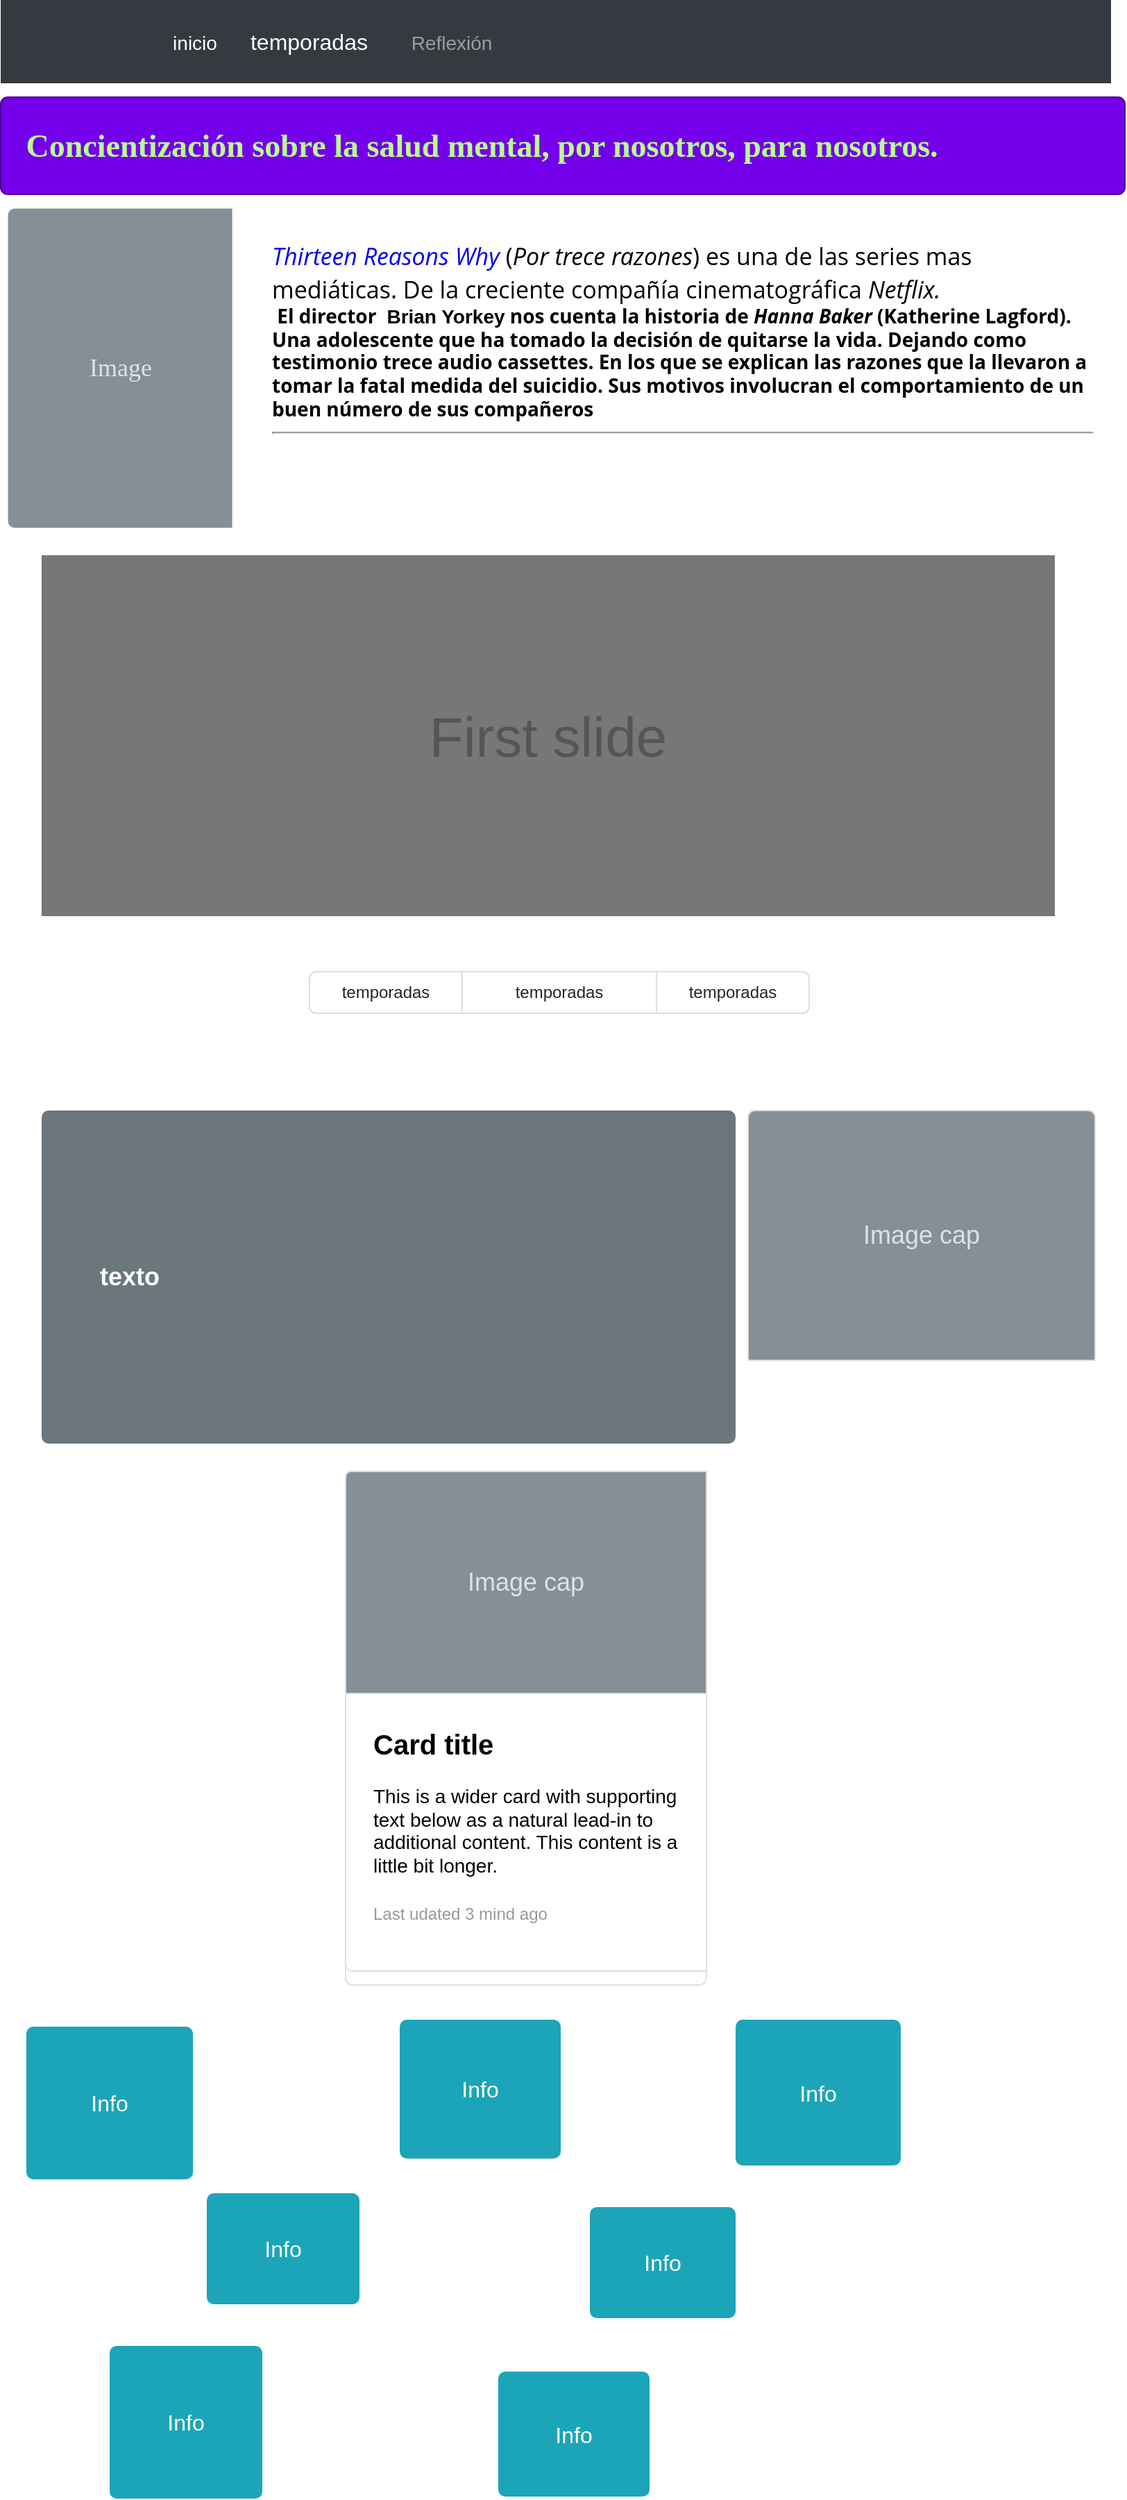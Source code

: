 <mxfile version="20.5.3" type="github" pages="2">
  <diagram id="9muTLnzjtEInMLi4u02h" name="Página-1">
    <mxGraphModel dx="1422" dy="755" grid="1" gridSize="10" guides="1" tooltips="1" connect="1" arrows="1" fold="1" page="1" pageScale="1" pageWidth="827" pageHeight="1169" math="0" shadow="0">
      <root>
        <object label="" id="0">
          <mxCell />
        </object>
        <mxCell id="1" parent="0" />
        <mxCell id="i4EwPONDSbQexWhAOyuk-8" value="&lt;a style=&quot;text-align: center; font-size: 17px; background-color: initial; box-sizing: border-box; -webkit-font-smoothing: antialiased; text-decoration-line: none; transition: color 0.1s ease-in 0s; font-family: &amp;quot;Open Sans&amp;quot;, sans-serif;&quot; href=&quot;https://www.netflix.com/mx/title/80117470&quot;&gt;&lt;em style=&quot;box-sizing: border-box; -webkit-font-smoothing: antialiased;&quot;&gt;Thirteen Reasons Why&lt;/em&gt;&lt;/a&gt;&lt;span style=&quot;text-align: center; font-size: 17px; background-color: initial; font-family: &amp;quot;Open Sans&amp;quot;, sans-serif;&quot;&gt;&amp;nbsp;(&lt;/span&gt;&lt;em style=&quot;text-align: center; font-size: 17px; background-color: initial; box-sizing: border-box; -webkit-font-smoothing: antialiased; font-family: &amp;quot;Open Sans&amp;quot;, sans-serif;&quot;&gt;Por trece razones&lt;/em&gt;&lt;span style=&quot;text-align: center; font-size: 17px; background-color: initial; font-family: &amp;quot;Open Sans&amp;quot;, sans-serif;&quot;&gt;) es una de las series mas mediáticas. De la creciente compañía cinematográfica&amp;nbsp;&lt;/span&gt;&lt;em style=&quot;text-align: center; font-size: 17px; background-color: initial; box-sizing: border-box; -webkit-font-smoothing: antialiased; font-family: &amp;quot;Open Sans&amp;quot;, sans-serif;&quot;&gt;Netflix.&lt;/em&gt;&lt;span style=&quot;text-align: center; font-size: 17px; background-color: initial; font-family: &amp;quot;Open Sans&amp;quot;, sans-serif;&quot;&gt;&amp;nbsp;&lt;/span&gt;&lt;span style=&quot;font-size: 20px;&quot;&gt;&lt;b&gt;&lt;br&gt;&lt;/b&gt;&lt;/span&gt;&lt;div style=&quot;font-family: Helvetica;&quot;&gt;&lt;b&gt;&lt;span style=&quot;font-family: &amp;quot;Open Sans&amp;quot;, sans-serif; text-align: justify;&quot;&gt;&amp;nbsp;E&lt;/span&gt;&lt;span style=&quot;font-family: &amp;quot;Open Sans&amp;quot;, sans-serif; text-align: justify;&quot;&gt;l director&amp;nbsp;&lt;/span&gt;&amp;nbsp;Brian Yorkey&lt;span style=&quot;font-family: &amp;quot;Open Sans&amp;quot;, sans-serif; text-align: justify;&quot;&gt;&amp;nbsp;nos cuenta la historia de&amp;nbsp;&lt;/span&gt;&lt;em style=&quot;box-sizing: border-box; -webkit-font-smoothing: antialiased; font-family: &amp;quot;Open Sans&amp;quot;, sans-serif; text-align: justify;&quot;&gt;Hanna Baker&amp;nbsp;&lt;/em&gt;&lt;span style=&quot;font-family: &amp;quot;Open Sans&amp;quot;, sans-serif; text-align: justify;&quot;&gt;(Katherine Lagford). Una adolescente que ha tomado la decisión de quitarse la vida. Dejando como testimonio trece audio cassettes. En los que se explican las razones que la llevaron a tomar la fatal medida del suicidio. Sus motivos involucran el comportamiento de un buen número de sus compañeros&lt;/span&gt;&lt;/b&gt;&lt;/div&gt;&lt;hr style=&quot;font-family: Helvetica;&quot;&gt;&lt;div style=&quot;font-family: Helvetica;&quot;&gt;&lt;b&gt;&lt;span style=&quot;font-family: &amp;quot;Open Sans&amp;quot;, sans-serif; text-align: justify;&quot;&gt;&amp;nbsp;&lt;/span&gt;&lt;span style=&quot;font-family: &amp;quot;Open Sans&amp;quot;, sans-serif;&quot;&gt;&lt;br&gt;&lt;/span&gt;&lt;/b&gt;&lt;/div&gt;&lt;div style=&quot;font-family: Helvetica;&quot;&gt;&lt;span style=&quot;font-family: &amp;quot;Open Sans&amp;quot;, sans-serif; font-size: 13px; text-align: justify;&quot;&gt;&lt;br&gt;&lt;/span&gt;&lt;/div&gt;&lt;div style=&quot;font-family: Helvetica; font-size: 12px;&quot;&gt;&lt;font style=&quot;font-size: 14px;&quot;&gt;&lt;span style=&quot;font-family: &amp;quot;Open Sans&amp;quot;, sans-serif; font-size: 13px; text-align: justify;&quot;&gt;&lt;br&gt;&lt;/span&gt;&lt;/font&gt;&lt;/div&gt;&lt;div style=&quot;font-family: Helvetica; font-size: 12px;&quot;&gt;&lt;font style=&quot;font-size: 14px;&quot;&gt;&lt;span style=&quot;font-family: &amp;quot;Open Sans&amp;quot;, sans-serif; font-size: 13px; text-align: justify;&quot;&gt;&lt;br&gt;&lt;/span&gt;&lt;/font&gt;&lt;/div&gt;" style="html=1;shadow=0;dashed=0;shape=mxgraph.bootstrap.rrect;rSize=5;strokeColor=#DFDFDF;html=1;whiteSpace=wrap;fillColor=#ffffff;fontColor=#000000;verticalAlign=top;align=left;spacing=20;fontSize=14;spacingLeft=170;labelBackgroundColor=none;labelBorderColor=none;strokeWidth=0;fontFamily=Comic Sans MS;" parent="1" vertex="1">
          <mxGeometry x="16.5" y="150" width="800" height="220" as="geometry" />
        </mxCell>
        <mxCell id="i4EwPONDSbQexWhAOyuk-9" value="Image" style="html=1;shadow=0;dashed=0;shape=mxgraph.bootstrap.leftButton;rSize=5;perimeter=none;whiteSpace=wrap;fillColor=#868E96;strokeColor=#DFDFDF;fontColor=#DEE2E6;resizeWidth=1;fontSize=18;labelBackgroundColor=none;labelBorderColor=none;strokeWidth=0;fontFamily=Comic Sans MS;" parent="i4EwPONDSbQexWhAOyuk-8" vertex="1">
          <mxGeometry width="161.533" height="230" relative="1" as="geometry" />
        </mxCell>
        <mxCell id="rsIkgNMO5idsfVNRgYzb-2" value="&amp;nbsp; &amp;nbsp; &amp;nbsp; &amp;nbsp; &amp;nbsp; &amp;nbsp; &amp;nbsp; &amp;nbsp; &amp;nbsp; &amp;nbsp; &amp;nbsp; &amp;nbsp; &amp;nbsp; &amp;nbsp; &amp;nbsp; &amp;nbsp; &amp;nbsp; &amp;nbsp; &amp;nbsp;temporadas" style="html=1;shadow=0;dashed=0;fillColor=#343A40;strokeColor=none;fontSize=16;fontColor=#ffffff;align=left;spacing=15;" parent="1" vertex="1">
          <mxGeometry x="11.5" width="800" height="60" as="geometry" />
        </mxCell>
        <mxCell id="rsIkgNMO5idsfVNRgYzb-3" value="inicio" style="fillColor=none;strokeColor=none;fontSize=14;fontColor=#ffffff;align=center;" parent="rsIkgNMO5idsfVNRgYzb-2" vertex="1">
          <mxGeometry width="100" height="40" relative="1" as="geometry">
            <mxPoint x="90" y="10" as="offset" />
          </mxGeometry>
        </mxCell>
        <mxCell id="rsIkgNMO5idsfVNRgYzb-5" value="Reflexión" style="fillColor=none;strokeColor=none;fontSize=14;fontColor=#9A9DA0;align=center;spacingRight=0;" parent="rsIkgNMO5idsfVNRgYzb-2" vertex="1">
          <mxGeometry width="90" height="40" relative="1" as="geometry">
            <mxPoint x="280" y="10" as="offset" />
          </mxGeometry>
        </mxCell>
        <mxCell id="i4EwPONDSbQexWhAOyuk-3" value="&lt;h2&gt;&lt;font face=&quot;Comic Sans MS&quot; style=&quot;font-size: 23px;&quot;&gt;&amp;nbsp;Concientización sobre la salud mental, por nosotros, para nosotros.&lt;/font&gt;&lt;/h2&gt;" style="html=1;shadow=0;dashed=0;shape=mxgraph.bootstrap.rrect;rSize=5;strokeColor=#480091;strokeWidth=1;fillColor=#7400EB;fontColor=#B9FF92;whiteSpace=wrap;align=left;verticalAlign=middle;spacingLeft=10;fontFamily=Georgia;" parent="1" vertex="1">
          <mxGeometry x="11.5" y="70" width="810" height="70" as="geometry" />
        </mxCell>
        <mxCell id="3gHUVVJZgr_fwIQPrtFO-1" value="First slide" style="html=1;shadow=0;dashed=0;strokeColor=none;strokeWidth=1;fillColor=#777777;fontColor=#555555;whiteSpace=wrap;align=center;verticalAlign=middle;fontStyle=0;fontSize=40;" parent="1" vertex="1">
          <mxGeometry x="41" y="400" width="730" height="260" as="geometry" />
        </mxCell>
        <mxCell id="3gHUVVJZgr_fwIQPrtFO-3" value="" style="html=1;shadow=0;dashed=0;shape=mxgraph.bootstrap.rrect;rSize=5;strokeColor=#DFDFDF;html=1;whiteSpace=wrap;fillColor=#ffffff;fontColor=#212529;" parent="1" vertex="1">
          <mxGeometry x="234" y="700" width="360" height="30" as="geometry" />
        </mxCell>
        <mxCell id="3gHUVVJZgr_fwIQPrtFO-4" value="temporadas" style="strokeColor=inherit;fillColor=inherit;gradientColor=inherit;fontColor=inherit;html=1;shadow=0;dashed=0;shape=mxgraph.bootstrap.leftButton;rSize=5;perimeter=none;whiteSpace=wrap;resizeHeight=1;" parent="3gHUVVJZgr_fwIQPrtFO-3" vertex="1">
          <mxGeometry width="110" height="30" relative="1" as="geometry" />
        </mxCell>
        <mxCell id="3gHUVVJZgr_fwIQPrtFO-5" value="temporadas" style="strokeColor=inherit;fillColor=inherit;gradientColor=inherit;fontColor=inherit;html=1;shadow=0;dashed=0;perimeter=none;whiteSpace=wrap;resizeHeight=1;" parent="3gHUVVJZgr_fwIQPrtFO-3" vertex="1">
          <mxGeometry width="140" height="30" relative="1" as="geometry">
            <mxPoint x="110" as="offset" />
          </mxGeometry>
        </mxCell>
        <mxCell id="3gHUVVJZgr_fwIQPrtFO-6" value="temporadas" style="strokeColor=inherit;fillColor=inherit;gradientColor=inherit;fontColor=inherit;html=1;shadow=0;dashed=0;shape=mxgraph.bootstrap.rightButton;rSize=5;perimeter=none;whiteSpace=wrap;resizeHeight=1;" parent="3gHUVVJZgr_fwIQPrtFO-3" vertex="1">
          <mxGeometry x="1" width="110" height="30" relative="1" as="geometry">
            <mxPoint x="-110" as="offset" />
          </mxGeometry>
        </mxCell>
        <mxCell id="3gHUVVJZgr_fwIQPrtFO-7" value="Some quick example text to build on the card title and make up the bulk of the card&#39;s content." style="html=1;shadow=0;dashed=0;shape=mxgraph.bootstrap.rrect;rSize=5;strokeColor=#DFDFDF;html=1;whiteSpace=wrap;fillColor=#ffffff;fontColor=#000000;verticalAlign=bottom;align=left;spacing=20;fontSize=14;" parent="1" vertex="1">
          <mxGeometry x="550" y="800" width="250" height="180" as="geometry" />
        </mxCell>
        <mxCell id="3gHUVVJZgr_fwIQPrtFO-8" value="Image cap" style="html=1;shadow=0;dashed=0;shape=mxgraph.bootstrap.topButton;rSize=5;perimeter=none;whiteSpace=wrap;fillColor=#868E96;strokeColor=#DFDFDF;fontColor=#DEE2E6;resizeWidth=1;fontSize=18;" parent="3gHUVVJZgr_fwIQPrtFO-7" vertex="1">
          <mxGeometry width="250" height="180" relative="1" as="geometry" />
        </mxCell>
        <mxCell id="3gHUVVJZgr_fwIQPrtFO-9" value="&amp;nbsp; &amp;nbsp; &amp;nbsp; texto" style="html=1;shadow=0;dashed=0;shape=mxgraph.bootstrap.rrect;rSize=5;strokeColor=none;strokeWidth=1;fillColor=#6C767D;fontColor=#FFFFFF;whiteSpace=wrap;align=left;verticalAlign=middle;spacingLeft=10;fontStyle=1;fontSize=18;" parent="1" vertex="1">
          <mxGeometry x="41" y="800" width="500" height="240" as="geometry" />
        </mxCell>
        <mxCell id="3gHUVVJZgr_fwIQPrtFO-10" value="" style="html=1;shadow=0;dashed=0;shape=mxgraph.bootstrap.rrect;rSize=5;strokeColor=#DFDFDF;html=1;whiteSpace=wrap;fillColor=#ffffff;" parent="1" vertex="1">
          <mxGeometry x="260" y="1060" width="260" height="370" as="geometry" />
        </mxCell>
        <mxCell id="3gHUVVJZgr_fwIQPrtFO-11" value="&lt;b&gt;&lt;font style=&quot;font-size: 20px&quot;&gt;Card title&lt;/font&gt;&lt;/b&gt;&lt;br&gt;&lt;br&gt;This is a wider card with supporting text below as a natural lead-in to additional content. This content is a little bit longer.&lt;br&gt;&lt;br&gt;&lt;font color=&quot;#999999&quot; style=&quot;font-size: 12px&quot;&gt;Last udated 3 mind ago&lt;/font&gt;" style="html=1;shadow=0;dashed=0;shape=mxgraph.bootstrap.leftButton;rSize=5;strokeColor=#DFDFDF;html=1;whiteSpace=wrap;fillColor=#ffffff;fontColor=#000000;verticalAlign=top;align=left;spacing=20;spacingBottom=0;fontSize=14;spacingTop=160;" parent="3gHUVVJZgr_fwIQPrtFO-10" vertex="1">
          <mxGeometry width="260" height="360" relative="1" as="geometry" />
        </mxCell>
        <mxCell id="3gHUVVJZgr_fwIQPrtFO-12" value="Image cap" style="html=1;shadow=0;dashed=0;shape=mxgraph.basic.corner_round_rect;dx=2;perimeter=none;whiteSpace=wrap;fillColor=#868E96;strokeColor=#DFDFDF;fontColor=#DEE2E6;resizeWidth=1;fontSize=18;" parent="3gHUVVJZgr_fwIQPrtFO-11" vertex="1">
          <mxGeometry width="260" height="160" relative="1" as="geometry" />
        </mxCell>
        <mxCell id="3gHUVVJZgr_fwIQPrtFO-29" value="Info" style="html=1;shadow=0;dashed=0;shape=mxgraph.bootstrap.rrect;rSize=5;strokeColor=none;strokeWidth=1;fillColor=#1CA5B8;fontColor=#FFFFFF;whiteSpace=wrap;align=center;verticalAlign=middle;spacingLeft=0;fontStyle=0;fontSize=16;spacing=5;" parent="1" vertex="1">
          <mxGeometry x="90" y="1690" width="110" height="110" as="geometry" />
        </mxCell>
        <mxCell id="3gHUVVJZgr_fwIQPrtFO-32" value="Info" style="html=1;shadow=0;dashed=0;shape=mxgraph.bootstrap.rrect;rSize=5;strokeColor=none;strokeWidth=1;fillColor=#1CA5B8;fontColor=#FFFFFF;whiteSpace=wrap;align=center;verticalAlign=middle;spacingLeft=0;fontStyle=0;fontSize=16;spacing=5;" parent="1" vertex="1">
          <mxGeometry x="436" y="1590" width="105" height="80" as="geometry" />
        </mxCell>
        <mxCell id="3gHUVVJZgr_fwIQPrtFO-33" value="Info" style="html=1;shadow=0;dashed=0;shape=mxgraph.bootstrap.rrect;rSize=5;strokeColor=none;strokeWidth=1;fillColor=#1CA5B8;fontColor=#FFFFFF;whiteSpace=wrap;align=center;verticalAlign=middle;spacingLeft=0;fontStyle=0;fontSize=16;spacing=5;" parent="1" vertex="1">
          <mxGeometry x="370" y="1708.5" width="109" height="90" as="geometry" />
        </mxCell>
        <mxCell id="3gHUVVJZgr_fwIQPrtFO-34" value="Info" style="html=1;shadow=0;dashed=0;shape=mxgraph.bootstrap.rrect;rSize=5;strokeColor=none;strokeWidth=1;fillColor=#1CA5B8;fontColor=#FFFFFF;whiteSpace=wrap;align=center;verticalAlign=middle;spacingLeft=0;fontStyle=0;fontSize=16;spacing=5;" parent="1" vertex="1">
          <mxGeometry x="160" y="1580" width="110" height="80" as="geometry" />
        </mxCell>
        <mxCell id="3gHUVVJZgr_fwIQPrtFO-35" value="Info" style="html=1;shadow=0;dashed=0;shape=mxgraph.bootstrap.rrect;rSize=5;strokeColor=none;strokeWidth=1;fillColor=#1CA5B8;fontColor=#FFFFFF;whiteSpace=wrap;align=center;verticalAlign=middle;spacingLeft=0;fontStyle=0;fontSize=16;spacing=5;" parent="1" vertex="1">
          <mxGeometry x="541" y="1455" width="119" height="105" as="geometry" />
        </mxCell>
        <mxCell id="3gHUVVJZgr_fwIQPrtFO-36" value="Info" style="html=1;shadow=0;dashed=0;shape=mxgraph.bootstrap.rrect;rSize=5;strokeColor=none;strokeWidth=1;fillColor=#1CA5B8;fontColor=#FFFFFF;whiteSpace=wrap;align=center;verticalAlign=middle;spacingLeft=0;fontStyle=0;fontSize=16;spacing=5;" parent="1" vertex="1">
          <mxGeometry x="299" y="1455" width="116" height="100" as="geometry" />
        </mxCell>
        <mxCell id="3gHUVVJZgr_fwIQPrtFO-37" value="Info" style="html=1;shadow=0;dashed=0;shape=mxgraph.bootstrap.rrect;rSize=5;strokeColor=none;strokeWidth=1;fillColor=#1CA5B8;fontColor=#FFFFFF;whiteSpace=wrap;align=center;verticalAlign=middle;spacingLeft=0;fontStyle=0;fontSize=16;spacing=5;" parent="1" vertex="1">
          <mxGeometry x="30" y="1460" width="120" height="110" as="geometry" />
        </mxCell>
      </root>
    </mxGraphModel>
  </diagram>
  <diagram id="birvndmMOo-zRxBHMeIO" name="Página-2">
    <mxGraphModel dx="1580" dy="873" grid="1" gridSize="8" guides="1" tooltips="1" connect="1" arrows="1" fold="1" page="1" pageScale="1" pageWidth="827" pageHeight="1169" math="0" shadow="0">
      <root>
        <mxCell id="0" />
        <mxCell id="1" parent="0" />
      </root>
    </mxGraphModel>
  </diagram>
</mxfile>
